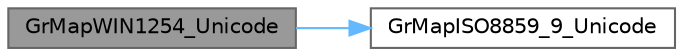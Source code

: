 digraph "GrMapWIN1254_Unicode"
{
 // LATEX_PDF_SIZE
  bgcolor="transparent";
  edge [fontname=Helvetica,fontsize=10,labelfontname=Helvetica,labelfontsize=10];
  node [fontname=Helvetica,fontsize=10,shape=box,height=0.2,width=0.4];
  rankdir="LR";
  Node1 [id="Node000001",label="GrMapWIN1254_Unicode",height=0.2,width=0.4,color="gray40", fillcolor="grey60", style="filled", fontcolor="black",tooltip=" "];
  Node1 -> Node2 [id="edge1_Node000001_Node000002",color="steelblue1",style="solid",tooltip=" "];
  Node2 [id="Node000002",label="GrMapISO8859_9_Unicode",height=0.2,width=0.4,color="grey40", fillcolor="white", style="filled",URL="$group__primitives__api.html#ga7a0db72e3882d74b737e5285a7dce2aa",tooltip=" "];
}
